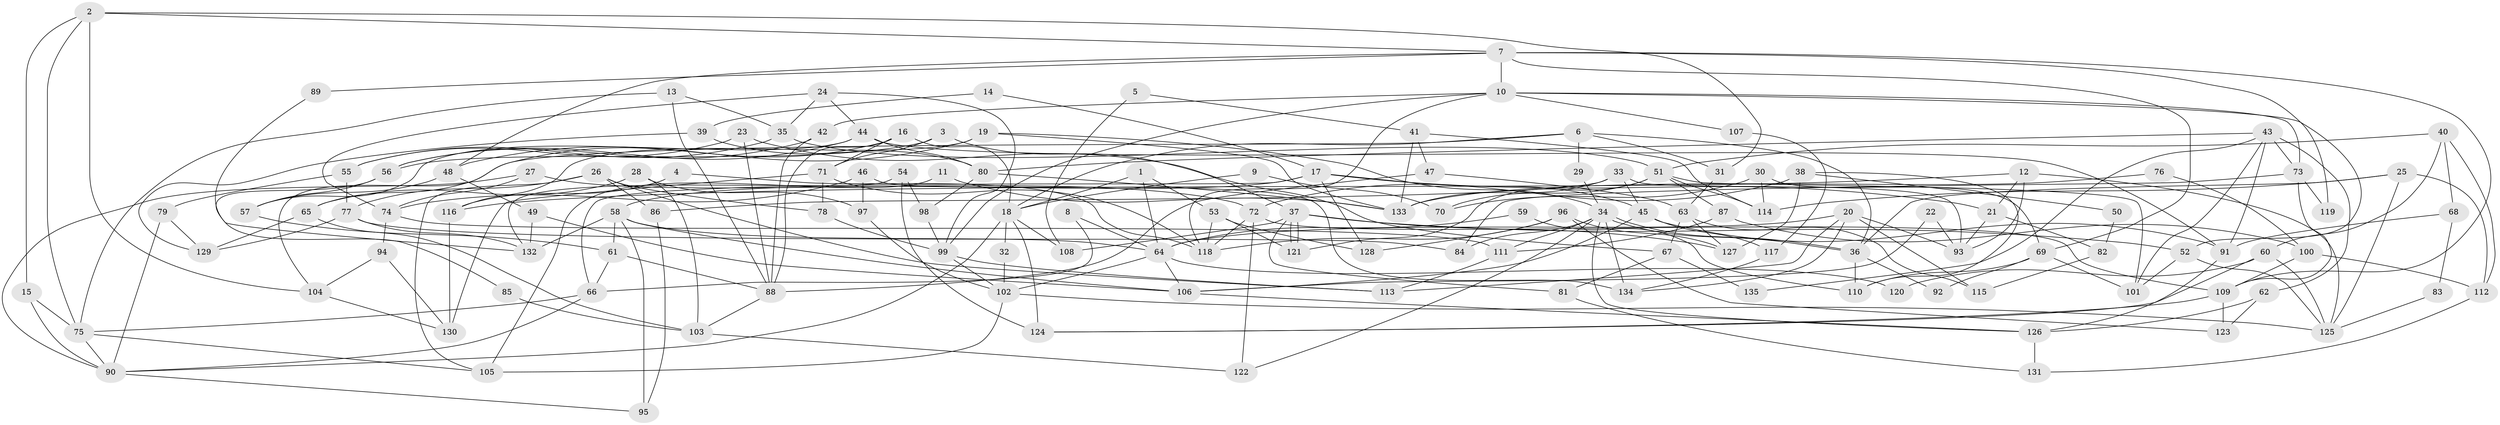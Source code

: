 // Generated by graph-tools (version 1.1) at 2025/26/03/09/25 03:26:21]
// undirected, 135 vertices, 270 edges
graph export_dot {
graph [start="1"]
  node [color=gray90,style=filled];
  1;
  2;
  3;
  4;
  5;
  6;
  7;
  8;
  9;
  10;
  11;
  12;
  13;
  14;
  15;
  16;
  17;
  18;
  19;
  20;
  21;
  22;
  23;
  24;
  25;
  26;
  27;
  28;
  29;
  30;
  31;
  32;
  33;
  34;
  35;
  36;
  37;
  38;
  39;
  40;
  41;
  42;
  43;
  44;
  45;
  46;
  47;
  48;
  49;
  50;
  51;
  52;
  53;
  54;
  55;
  56;
  57;
  58;
  59;
  60;
  61;
  62;
  63;
  64;
  65;
  66;
  67;
  68;
  69;
  70;
  71;
  72;
  73;
  74;
  75;
  76;
  77;
  78;
  79;
  80;
  81;
  82;
  83;
  84;
  85;
  86;
  87;
  88;
  89;
  90;
  91;
  92;
  93;
  94;
  95;
  96;
  97;
  98;
  99;
  100;
  101;
  102;
  103;
  104;
  105;
  106;
  107;
  108;
  109;
  110;
  111;
  112;
  113;
  114;
  115;
  116;
  117;
  118;
  119;
  120;
  121;
  122;
  123;
  124;
  125;
  126;
  127;
  128;
  129;
  130;
  131;
  132;
  133;
  134;
  135;
  1 -- 53;
  1 -- 64;
  1 -- 18;
  2 -- 104;
  2 -- 7;
  2 -- 15;
  2 -- 31;
  2 -- 75;
  3 -- 56;
  3 -- 71;
  3 -- 37;
  4 -- 116;
  4 -- 118;
  5 -- 108;
  5 -- 41;
  6 -- 18;
  6 -- 31;
  6 -- 29;
  6 -- 36;
  6 -- 104;
  7 -- 109;
  7 -- 69;
  7 -- 10;
  7 -- 48;
  7 -- 89;
  7 -- 119;
  8 -- 66;
  8 -- 64;
  9 -- 70;
  9 -- 18;
  10 -- 52;
  10 -- 42;
  10 -- 73;
  10 -- 99;
  10 -- 107;
  10 -- 118;
  11 -- 105;
  11 -- 133;
  12 -- 116;
  12 -- 93;
  12 -- 21;
  12 -- 125;
  13 -- 35;
  13 -- 75;
  13 -- 88;
  14 -- 17;
  14 -- 39;
  15 -- 90;
  15 -- 75;
  16 -- 18;
  16 -- 88;
  16 -- 65;
  16 -- 71;
  17 -- 66;
  17 -- 58;
  17 -- 21;
  17 -- 45;
  17 -- 128;
  18 -- 90;
  18 -- 32;
  18 -- 108;
  18 -- 124;
  19 -- 34;
  19 -- 48;
  19 -- 116;
  19 -- 133;
  20 -- 113;
  20 -- 93;
  20 -- 64;
  20 -- 115;
  20 -- 134;
  21 -- 82;
  21 -- 93;
  22 -- 106;
  22 -- 93;
  23 -- 55;
  23 -- 88;
  23 -- 67;
  24 -- 99;
  24 -- 44;
  24 -- 35;
  24 -- 74;
  25 -- 36;
  25 -- 125;
  25 -- 112;
  25 -- 114;
  26 -- 105;
  26 -- 86;
  26 -- 77;
  26 -- 78;
  26 -- 113;
  27 -- 90;
  27 -- 74;
  27 -- 72;
  28 -- 103;
  28 -- 65;
  28 -- 97;
  29 -- 34;
  30 -- 114;
  30 -- 69;
  30 -- 70;
  31 -- 63;
  32 -- 102;
  33 -- 133;
  33 -- 45;
  33 -- 86;
  33 -- 93;
  34 -- 36;
  34 -- 36;
  34 -- 111;
  34 -- 84;
  34 -- 122;
  34 -- 126;
  34 -- 134;
  35 -- 51;
  35 -- 55;
  36 -- 92;
  36 -- 110;
  37 -- 121;
  37 -- 121;
  37 -- 52;
  37 -- 81;
  37 -- 108;
  37 -- 127;
  38 -- 72;
  38 -- 127;
  38 -- 50;
  38 -- 110;
  39 -- 129;
  39 -- 80;
  40 -- 51;
  40 -- 60;
  40 -- 68;
  40 -- 112;
  41 -- 114;
  41 -- 47;
  41 -- 133;
  42 -- 88;
  42 -- 56;
  43 -- 80;
  43 -- 62;
  43 -- 73;
  43 -- 91;
  43 -- 101;
  43 -- 135;
  44 -- 91;
  44 -- 80;
  44 -- 56;
  44 -- 57;
  45 -- 106;
  45 -- 91;
  45 -- 117;
  46 -- 134;
  46 -- 97;
  46 -- 74;
  47 -- 63;
  47 -- 88;
  48 -- 57;
  48 -- 49;
  49 -- 106;
  49 -- 132;
  50 -- 82;
  51 -- 87;
  51 -- 101;
  51 -- 70;
  51 -- 114;
  51 -- 121;
  52 -- 125;
  52 -- 101;
  53 -- 118;
  53 -- 121;
  53 -- 128;
  54 -- 124;
  54 -- 132;
  54 -- 98;
  55 -- 77;
  55 -- 79;
  56 -- 57;
  56 -- 85;
  57 -- 61;
  58 -- 132;
  58 -- 106;
  58 -- 61;
  58 -- 64;
  58 -- 95;
  59 -- 110;
  59 -- 64;
  60 -- 124;
  60 -- 125;
  60 -- 120;
  61 -- 66;
  61 -- 88;
  62 -- 126;
  62 -- 123;
  63 -- 67;
  63 -- 127;
  63 -- 115;
  64 -- 102;
  64 -- 106;
  64 -- 120;
  65 -- 129;
  65 -- 103;
  66 -- 75;
  66 -- 90;
  67 -- 81;
  67 -- 135;
  68 -- 91;
  68 -- 83;
  69 -- 110;
  69 -- 101;
  69 -- 92;
  71 -- 118;
  71 -- 78;
  71 -- 130;
  72 -- 122;
  72 -- 109;
  72 -- 118;
  73 -- 84;
  73 -- 109;
  73 -- 119;
  74 -- 94;
  74 -- 111;
  75 -- 90;
  75 -- 105;
  76 -- 100;
  76 -- 133;
  77 -- 84;
  77 -- 129;
  77 -- 132;
  78 -- 99;
  79 -- 90;
  79 -- 129;
  80 -- 98;
  80 -- 133;
  81 -- 131;
  82 -- 115;
  83 -- 125;
  85 -- 103;
  86 -- 95;
  87 -- 111;
  87 -- 100;
  88 -- 103;
  89 -- 132;
  90 -- 95;
  91 -- 126;
  94 -- 130;
  94 -- 104;
  96 -- 118;
  96 -- 128;
  96 -- 123;
  96 -- 127;
  97 -- 102;
  98 -- 99;
  99 -- 102;
  99 -- 113;
  100 -- 112;
  100 -- 109;
  102 -- 105;
  102 -- 125;
  103 -- 122;
  104 -- 130;
  106 -- 126;
  107 -- 117;
  109 -- 123;
  109 -- 124;
  111 -- 113;
  112 -- 131;
  116 -- 130;
  117 -- 134;
  126 -- 131;
}
